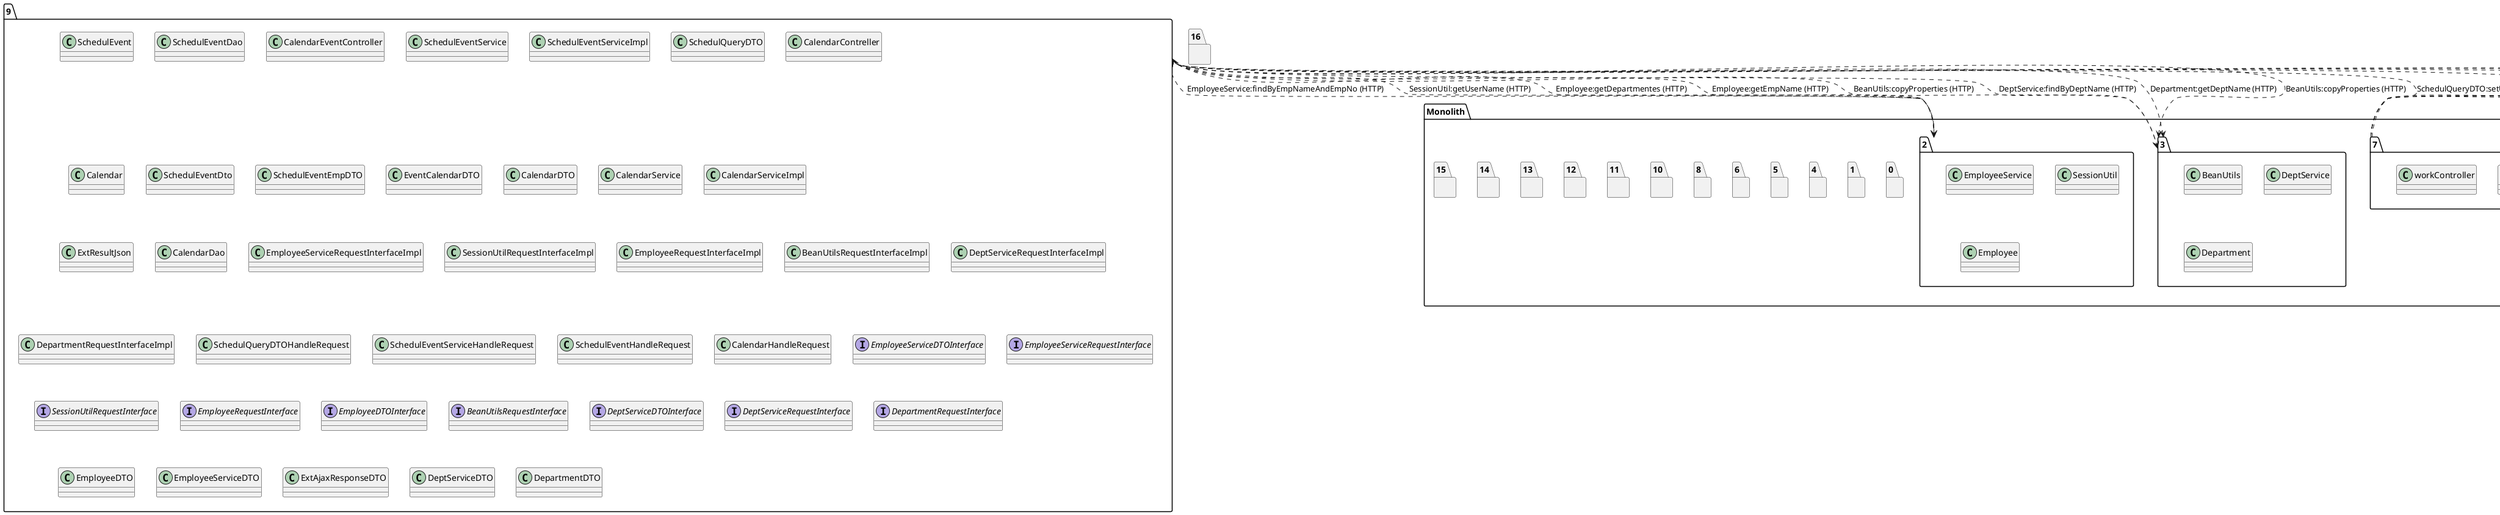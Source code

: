 @startuml
package "9"{
class SchedulEvent
class SchedulEventDao
class CalendarEventController
class SchedulEventService
class SchedulEventServiceImpl
class SchedulQueryDTO
class CalendarContreller
class Calendar
class SchedulEventDto
class SchedulEventEmpDTO
class EventCalendarDTO
class CalendarDTO
class CalendarService
class CalendarServiceImpl
class ExtResultJson
class CalendarDao
class EmployeeServiceRequestInterfaceImpl
class SessionUtilRequestInterfaceImpl
class EmployeeRequestInterfaceImpl
class BeanUtilsRequestInterfaceImpl
class DeptServiceRequestInterfaceImpl
class DepartmentRequestInterfaceImpl
class SchedulQueryDTOHandleRequest
class SchedulEventServiceHandleRequest
class SchedulEventHandleRequest
class CalendarHandleRequest
interface EmployeeServiceDTOInterface
interface EmployeeServiceRequestInterface
interface SessionUtilRequestInterface
interface EmployeeRequestInterface
interface EmployeeDTOInterface
interface BeanUtilsRequestInterface
interface DeptServiceDTOInterface
interface DeptServiceRequestInterface
interface DepartmentRequestInterface
class EmployeeDTO
class EmployeeServiceDTO
class ExtAjaxResponseDTO
class DeptServiceDTO
class DepartmentDTO
}
package "16"{
}
package "Monolith" {
package "0"{
}
package "1"{
}
package "2"{
class EmployeeService
class SessionUtil
class Employee
class Employee
}
package "3"{
class BeanUtils
class DeptService
class Department
class BeanUtils
}
package "4"{
}
package "5"{
}
package "6"{
}
package "7"{
class workServiceImpl
class workServiceImpl
class workServiceImpl
class workServiceImpl
class workController
}
package "8"{
}
package "10"{
}
package "11"{
}
package "12"{
}
package "13"{
}
package "14"{
}
package "15"{
}
}
"9"..>"2":EmployeeService:findByEmpNameAndEmpNo (HTTP)
"9"..>"2":SessionUtil:getUserName (HTTP)
"9"..>"2":Employee:getDepartmentes (HTTP)
"9"..>"2":Employee:getEmpName (HTTP)
"9"..>"3":BeanUtils:copyProperties (HTTP)
"9"..>"3":DeptService:findByDeptName (HTTP)
"9"..>"3":Department:getDeptName (HTTP)
"9"..>"3":BeanUtils:copyProperties (HTTP)
"7"..>"9":SchedulQueryDTO:setUserName (HTTP)
"7"..>"9":SchedulEventService:findByDTO (HTTP)
"7"..>"9":SchedulEvent:getCalendar (HTTP)
"7"..>"9":Calendar:getTitle (HTTP)
"7"..>"9":SchedulEventService:findattenceTotalTime (HTTP)
@enduml